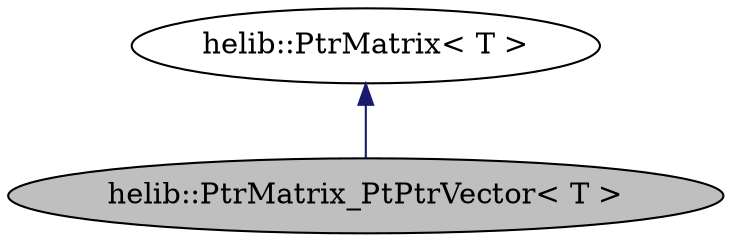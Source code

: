 digraph "helib::PtrMatrix_PtPtrVector&lt; T &gt;"
{
  N2 [label="helib::PtrMatrix_PtPtrVector\< T \>",color="black", fillcolor="grey75", style="filled", fontcolor="black"];
  N3 -> N2 [dir="back",color="midnightblue",style="solid"];
  N3 [label="helib::PtrMatrix\< T \>",color="black", fillcolor="white", style="filled",tooltip="An abstract class for an array of PtrVectors. "];
}
digraph "helib::PtrMatrix_PtPtrVector&lt; T &gt;"
{
  N0 [label="helib::PtrMatrix_PtPtrVector\< T \>",color="black", fillcolor="grey75", style="filled", fontcolor="black"];
  N1 -> N0 [dir="back",color="midnightblue",style="solid"];
  N1 [label="helib::PtrMatrix\< T \>",color="black", fillcolor="white", style="filled",tooltip="An abstract class for an array of PtrVectors. "];
}
